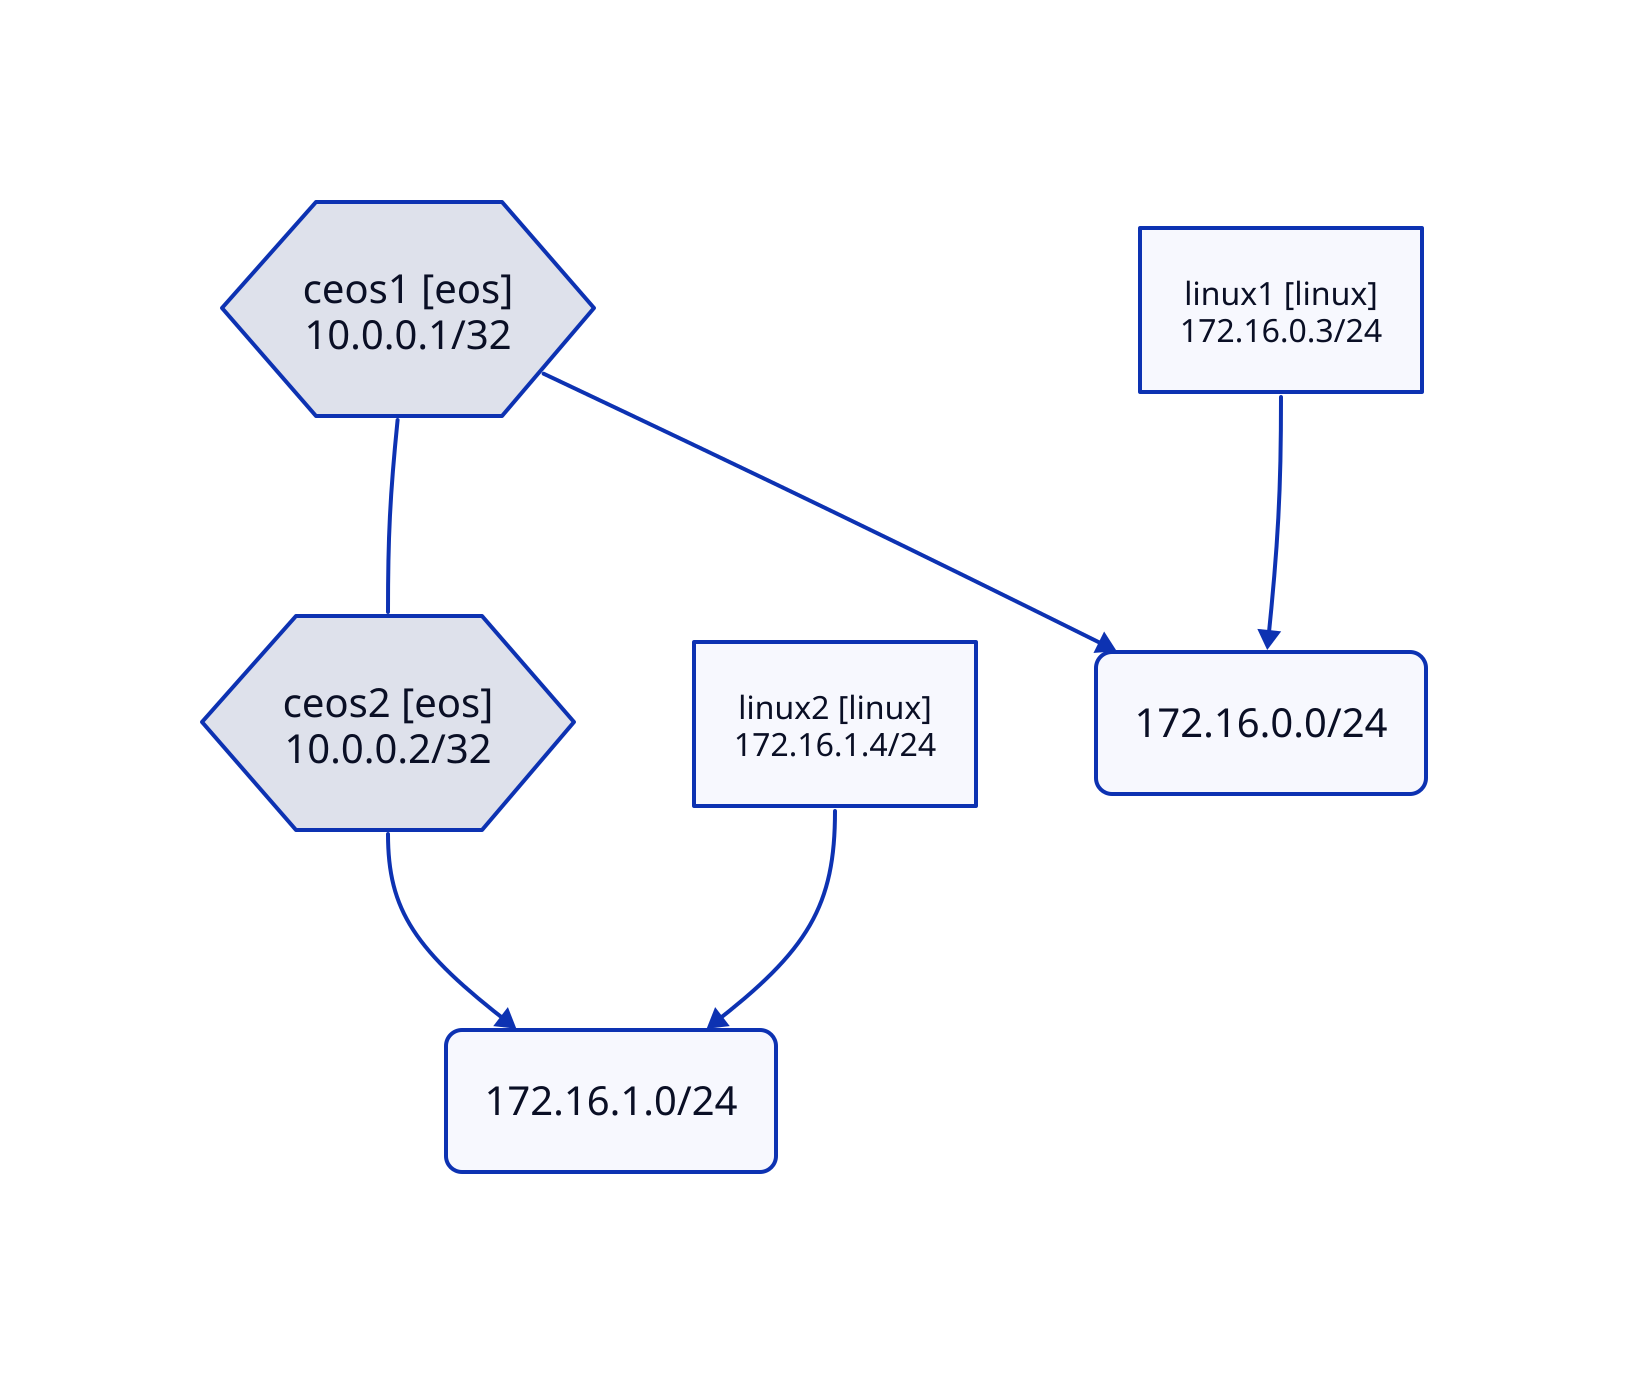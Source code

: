 ceos1 {
  label: "ceos1 [eos]\n10.0.0.1/32"
  shape: "hexagon"
  style.font-size: 20
}
ceos2 {
  label: "ceos2 [eos]\n10.0.0.2/32"
  shape: "hexagon"
  style.font-size: 20
}
linux1 {
  label: "linux1 [linux]\n172.16.0.3/24"
}
linux2 {
  label: "linux2 [linux]\n172.16.1.4/24"
}
ceos1 -- ceos2 {
}
lan_2 {
  label: 172.16.0.0/24
  shape: "rectangle"
  style.border-radius: 8
  style.font-size: 20
}
ceos1 -> lan_2 {
}
linux1 -> lan_2 {
}
lan_3 {
  label: 172.16.1.0/24
  shape: "rectangle"
  style.border-radius: 8
  style.font-size: 20
}
ceos2 -> lan_3 {
}
linux2 -> lan_3 {
}
